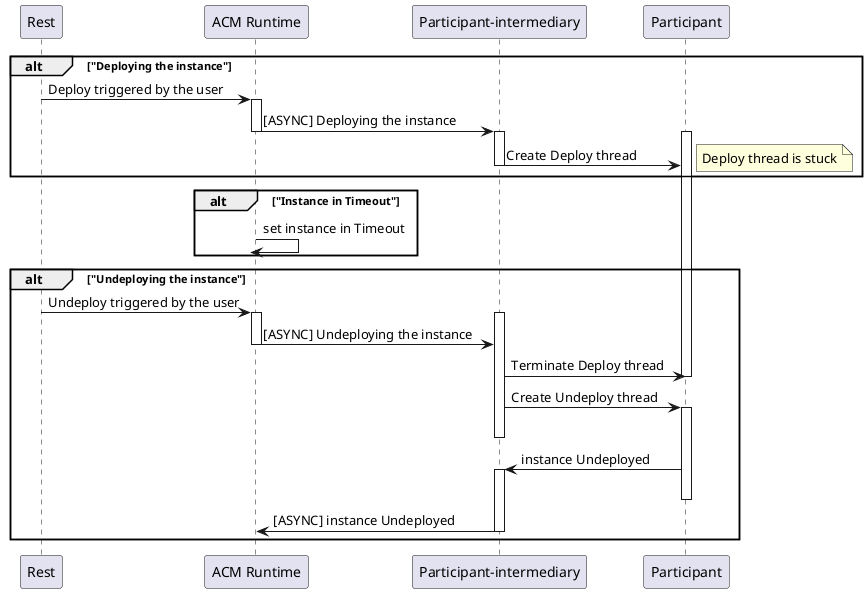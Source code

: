 @startuml

alt "Deploying the instance"
  Rest -> "ACM Runtime": Deploy triggered by the user
  activate "ACM Runtime"
  "ACM Runtime" -> "Participant-intermediary" : [ASYNC] Deploying the instance
  deactivate  "ACM Runtime"

  activate "Participant-intermediary"
  activate Participant
  "Participant-intermediary" -> Participant : Create Deploy thread
  deactivate "Participant-intermediary"
  note right
  Deploy thread is stuck
  end note
end

alt "Instance in Timeout"
  activate "ACM Runtime"
  "ACM Runtime" -> "ACM Runtime" : set instance in Timeout
  deactivate  "ACM Runtime"
end

alt "Undeploying the instance"
  Rest -> "ACM Runtime": Undeploy triggered by the user
  activate "ACM Runtime"
  activate "Participant-intermediary"
  "ACM Runtime" -> "Participant-intermediary" : [ASYNC] Undeploying the instance
  deactivate  "ACM Runtime"
  "Participant-intermediary" -> Participant : Terminate Deploy thread
  deactivate Participant
  "Participant-intermediary" -> Participant : Create Undeploy thread
  activate Participant
  deactivate "Participant-intermediary"
  Participant -> "Participant-intermediary" : instance Undeployed
  activate "Participant-intermediary"
  deactivate Participant
  "Participant-intermediary" -> "ACM Runtime" : [ASYNC] instance Undeployed
  deactivate "Participant-intermediary"
end

@enduml
